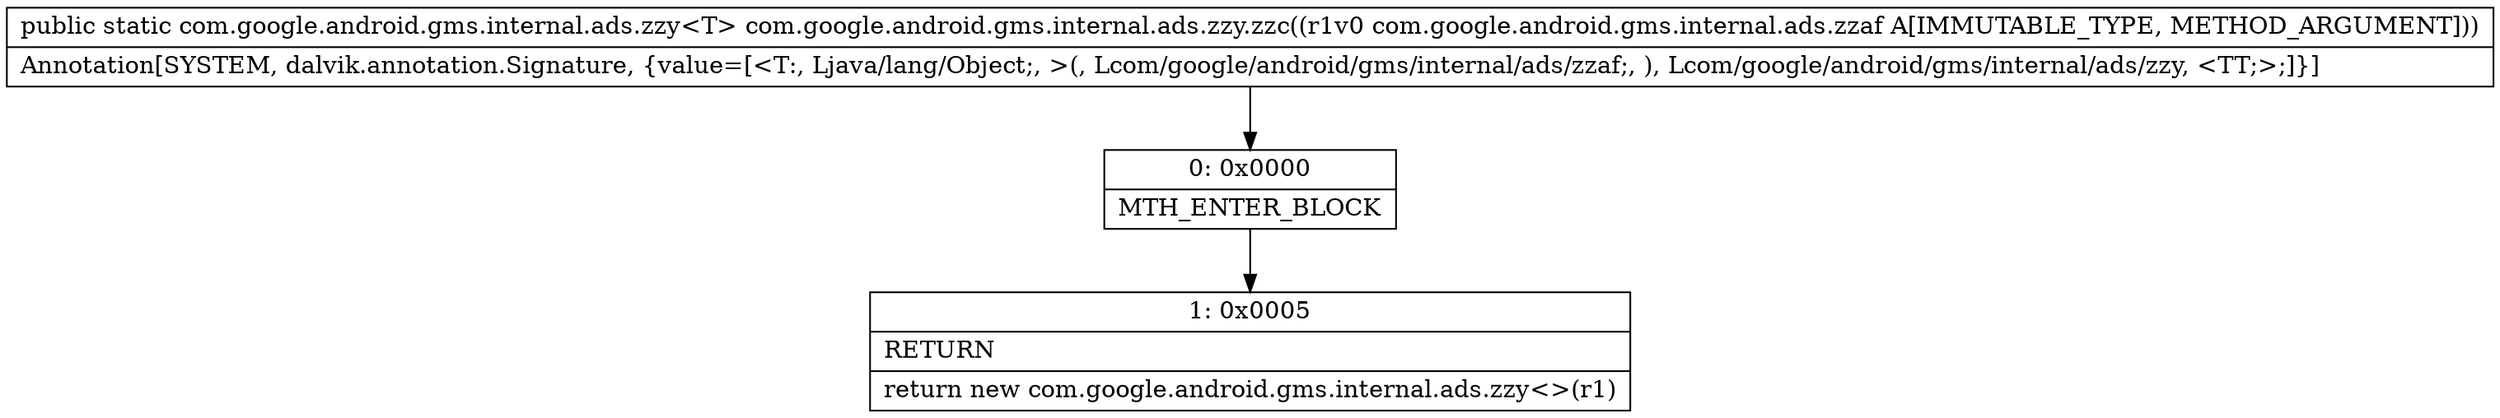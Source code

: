 digraph "CFG forcom.google.android.gms.internal.ads.zzy.zzc(Lcom\/google\/android\/gms\/internal\/ads\/zzaf;)Lcom\/google\/android\/gms\/internal\/ads\/zzy;" {
Node_0 [shape=record,label="{0\:\ 0x0000|MTH_ENTER_BLOCK\l}"];
Node_1 [shape=record,label="{1\:\ 0x0005|RETURN\l|return new com.google.android.gms.internal.ads.zzy\<\>(r1)\l}"];
MethodNode[shape=record,label="{public static com.google.android.gms.internal.ads.zzy\<T\> com.google.android.gms.internal.ads.zzy.zzc((r1v0 com.google.android.gms.internal.ads.zzaf A[IMMUTABLE_TYPE, METHOD_ARGUMENT]))  | Annotation[SYSTEM, dalvik.annotation.Signature, \{value=[\<T:, Ljava\/lang\/Object;, \>(, Lcom\/google\/android\/gms\/internal\/ads\/zzaf;, ), Lcom\/google\/android\/gms\/internal\/ads\/zzy, \<TT;\>;]\}]\l}"];
MethodNode -> Node_0;
Node_0 -> Node_1;
}

